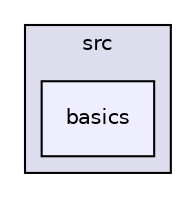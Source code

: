 digraph "src/basics" {
  compound=true
  node [ fontsize="10", fontname="Helvetica"];
  edge [ labelfontsize="10", labelfontname="Helvetica"];
  subgraph clusterdir_68267d1309a1af8e8297ef4c3efbcdba {
    graph [ bgcolor="#ddddee", pencolor="black", label="src" fontname="Helvetica", fontsize="10", URL="dir_68267d1309a1af8e8297ef4c3efbcdba.html"]
  dir_c0e3364be26ba55b5456ccfa6993ad7a [shape=box, label="basics", style="filled", fillcolor="#eeeeff", pencolor="black", URL="dir_c0e3364be26ba55b5456ccfa6993ad7a.html"];
  }
}
